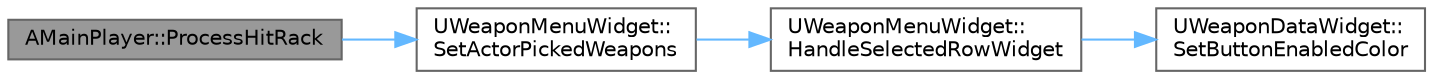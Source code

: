 digraph "AMainPlayer::ProcessHitRack"
{
 // LATEX_PDF_SIZE
  bgcolor="transparent";
  edge [fontname=Helvetica,fontsize=10,labelfontname=Helvetica,labelfontsize=10];
  node [fontname=Helvetica,fontsize=10,shape=box,height=0.2,width=0.4];
  rankdir="LR";
  Node1 [id="Node000001",label="AMainPlayer::ProcessHitRack",height=0.2,width=0.4,color="gray40", fillcolor="grey60", style="filled", fontcolor="black",tooltip=" "];
  Node1 -> Node2 [id="edge4_Node000001_Node000002",color="steelblue1",style="solid",tooltip=" "];
  Node2 [id="Node000002",label="UWeaponMenuWidget::\lSetActorPickedWeapons",height=0.2,width=0.4,color="grey40", fillcolor="white", style="filled",URL="$class_u_weapon_menu_widget.html#abb856539e5d427e048cd3e9a4788a37e",tooltip=" "];
  Node2 -> Node3 [id="edge5_Node000002_Node000003",color="steelblue1",style="solid",tooltip=" "];
  Node3 [id="Node000003",label="UWeaponMenuWidget::\lHandleSelectedRowWidget",height=0.2,width=0.4,color="grey40", fillcolor="white", style="filled",URL="$class_u_weapon_menu_widget.html#ac466e5b323afcd5fa32e35e7faa320c5",tooltip=" "];
  Node3 -> Node4 [id="edge6_Node000003_Node000004",color="steelblue1",style="solid",tooltip=" "];
  Node4 [id="Node000004",label="UWeaponDataWidget::\lSetButtonEnabledColor",height=0.2,width=0.4,color="grey40", fillcolor="white", style="filled",URL="$class_u_weapon_data_widget.html#a0eacc17377606b02167479678e4b55da",tooltip=" "];
}
